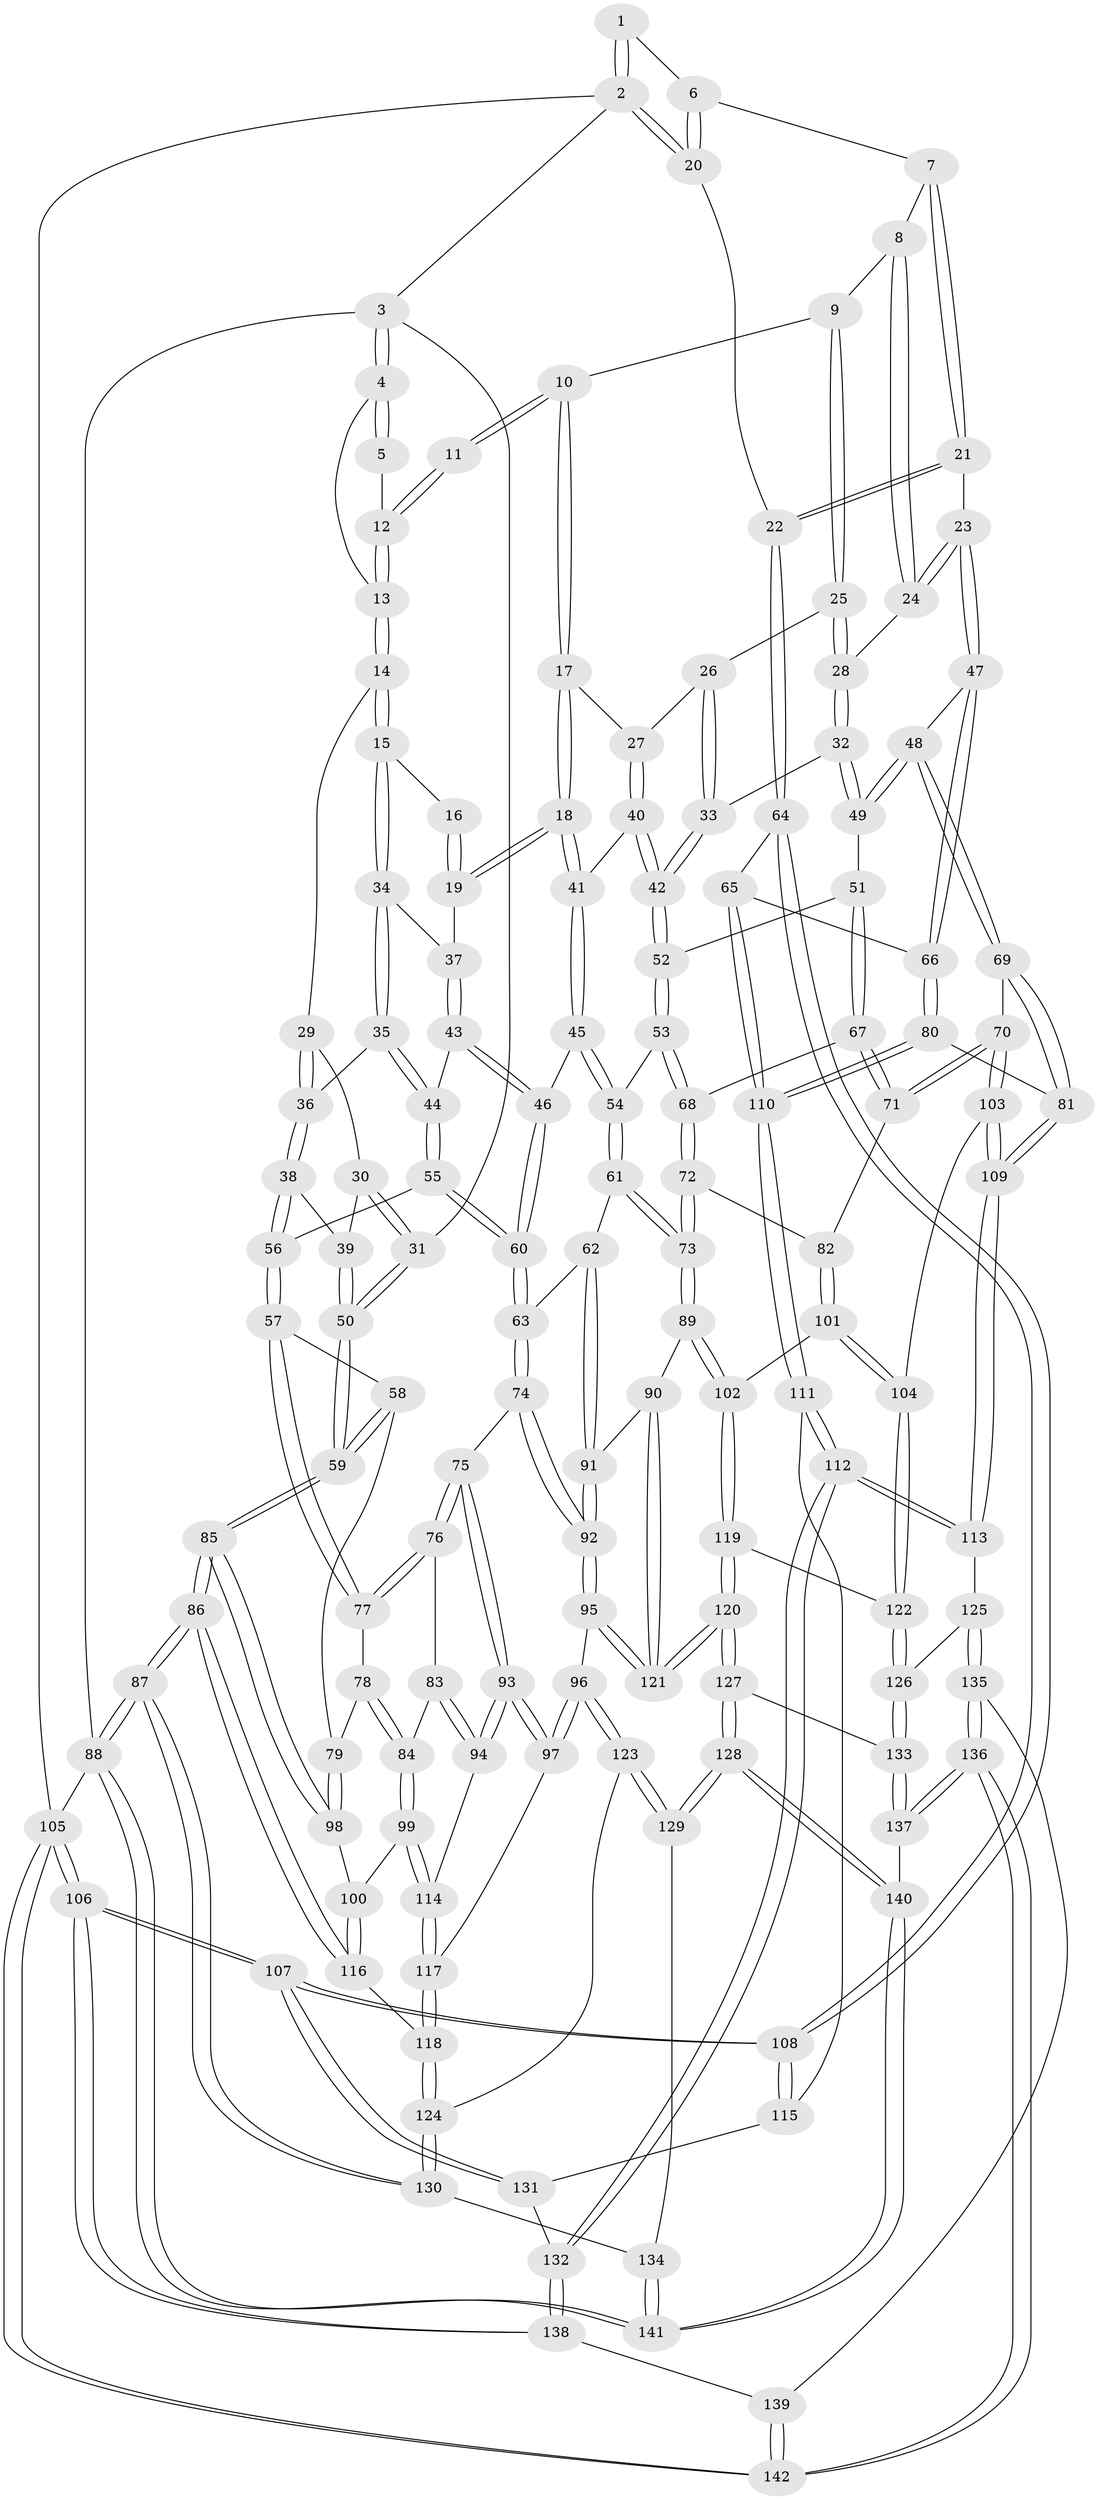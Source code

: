 // coarse degree distribution, {3: 0.050505050505050504, 6: 0.13131313131313133, 5: 0.3939393939393939, 4: 0.42424242424242425}
// Generated by graph-tools (version 1.1) at 2025/52/02/27/25 19:52:43]
// undirected, 142 vertices, 352 edges
graph export_dot {
graph [start="1"]
  node [color=gray90,style=filled];
  1 [pos="+0.6493870971570161+0"];
  2 [pos="+1+0"];
  3 [pos="+0+0"];
  4 [pos="+0+0"];
  5 [pos="+0.47517009722190107+0"];
  6 [pos="+0.7048281668890191+0.012277137566228162"];
  7 [pos="+0.7050855244421131+0.017263068627321583"];
  8 [pos="+0.6966887091233405+0.030818712086095518"];
  9 [pos="+0.5602056651580036+0.1520571562847808"];
  10 [pos="+0.4739885991389071+0.11178583782895801"];
  11 [pos="+0.4251107732815869+0.004159764601041503"];
  12 [pos="+0.4541021184341855+0"];
  13 [pos="+0.15924631565937555+0.10126538590137607"];
  14 [pos="+0.16144502816177458+0.10604990243249571"];
  15 [pos="+0.17809661428067874+0.11701997580869666"];
  16 [pos="+0.4097623467523558+0.02162898150007009"];
  17 [pos="+0.4571586744097044+0.1909741073191038"];
  18 [pos="+0.40372772723802314+0.21626329765018193"];
  19 [pos="+0.3368197198681851+0.1859889485402854"];
  20 [pos="+1+0.13345804762168695"];
  21 [pos="+0.872190124572823+0.2608977619788732"];
  22 [pos="+1+0.2842235102843636"];
  23 [pos="+0.8614304765449418+0.26697627829009585"];
  24 [pos="+0.6464374955252744+0.23252743059636488"];
  25 [pos="+0.5610812374014957+0.1728517176779071"];
  26 [pos="+0.5269069039984425+0.20362495744325368"];
  27 [pos="+0.4960669572833756+0.22060462139422882"];
  28 [pos="+0.6242016175737104+0.24746107592267685"];
  29 [pos="+0.15691794926995645+0.11120808331760546"];
  30 [pos="+0.07339084705911106+0.19054791885870423"];
  31 [pos="+0+0.21321658534933255"];
  32 [pos="+0.6102786360672684+0.27825628738582237"];
  33 [pos="+0.5872142978267475+0.2817809194360745"];
  34 [pos="+0.2125052862226303+0.16066490206075912"];
  35 [pos="+0.19895978210504286+0.2802137765041891"];
  36 [pos="+0.1114199304501305+0.30956039749795267"];
  37 [pos="+0.3236816623620336+0.19110400803079242"];
  38 [pos="+0.11112898041108898+0.30971127254222913"];
  39 [pos="+0.08065140782287353+0.27990599644065073"];
  40 [pos="+0.5072453491483622+0.29771179814847337"];
  41 [pos="+0.417063990305963+0.2786880253882289"];
  42 [pos="+0.5112344762787918+0.30201767712620586"];
  43 [pos="+0.3090477572442849+0.32645251734081066"];
  44 [pos="+0.24302531300264044+0.32167900565861446"];
  45 [pos="+0.3557497285139596+0.35213129140980204"];
  46 [pos="+0.334903251575482+0.3487895260777701"];
  47 [pos="+0.7425906727743236+0.38566315601061657"];
  48 [pos="+0.7350199753287149+0.38918136431220185"];
  49 [pos="+0.6548584312587133+0.36474825859707133"];
  50 [pos="+0+0.2690752465058476"];
  51 [pos="+0.5829710033675455+0.41355653516776514"];
  52 [pos="+0.5034358945918043+0.3487957968162771"];
  53 [pos="+0.4354700952272552+0.40635239244029076"];
  54 [pos="+0.4029795192899151+0.39446098257348244"];
  55 [pos="+0.2084266092880692+0.3847135463483673"];
  56 [pos="+0.09208866367293624+0.3942120702458387"];
  57 [pos="+0.08702018044965029+0.4010948924980379"];
  58 [pos="+0.08632629261572967+0.4012753854723772"];
  59 [pos="+0+0.2974364300854441"];
  60 [pos="+0.2556163479752135+0.4900139290606916"];
  61 [pos="+0.32342912529390067+0.5143689794508532"];
  62 [pos="+0.2598834551639664+0.5058895832940085"];
  63 [pos="+0.2544393125516226+0.5035700625588088"];
  64 [pos="+1+0.38154007409897667"];
  65 [pos="+1+0.4367966112848485"];
  66 [pos="+0.8388817069219343+0.49327544237601956"];
  67 [pos="+0.5788542986341862+0.42846162138722094"];
  68 [pos="+0.460520293301063+0.46398431486028285"];
  69 [pos="+0.6911495089237223+0.5437645766648955"];
  70 [pos="+0.6759054663136331+0.5495298154231667"];
  71 [pos="+0.6040016610056249+0.5346911174686039"];
  72 [pos="+0.4595400269975609+0.5056640294239952"];
  73 [pos="+0.40970421931329837+0.5636289532859646"];
  74 [pos="+0.2280177414961834+0.5155915581355534"];
  75 [pos="+0.2124324706934583+0.5200468871948133"];
  76 [pos="+0.19835372995421743+0.5203315747248424"];
  77 [pos="+0.16495917154122527+0.5056879936985355"];
  78 [pos="+0.10332788105451013+0.5349474021214679"];
  79 [pos="+0.004938125744636791+0.5342153079926866"];
  80 [pos="+0.7857424264358391+0.5825398979984191"];
  81 [pos="+0.7815191343649458+0.5832615771883235"];
  82 [pos="+0.5857290506281102+0.5429978406123976"];
  83 [pos="+0.16865720771241496+0.5679567163873075"];
  84 [pos="+0.09558428679523685+0.6235837160197621"];
  85 [pos="+0+0.5607069777567666"];
  86 [pos="+0+0.9907750108364959"];
  87 [pos="+0+1"];
  88 [pos="+0+1"];
  89 [pos="+0.41390954539948777+0.6048998026871679"];
  90 [pos="+0.3818268861015101+0.6373889171940309"];
  91 [pos="+0.3123073500831179+0.6583996110175828"];
  92 [pos="+0.271441815174483+0.6938542038497316"];
  93 [pos="+0.2113925097656011+0.6749139770851024"];
  94 [pos="+0.1680739933623869+0.6511512799138618"];
  95 [pos="+0.25956441905101557+0.7085664241817256"];
  96 [pos="+0.25887643197264953+0.7089986284908653"];
  97 [pos="+0.21921341289898952+0.6849358966423983"];
  98 [pos="+0+0.5491083418988244"];
  99 [pos="+0.08339668187135972+0.6416877179795927"];
  100 [pos="+0.08056795523098634+0.6415350490037168"];
  101 [pos="+0.5341484440281157+0.635055162032463"];
  102 [pos="+0.4865258478669014+0.6479172888107334"];
  103 [pos="+0.6454313202862733+0.7107205342900266"];
  104 [pos="+0.6287502316243229+0.7123168570987436"];
  105 [pos="+1+1"];
  106 [pos="+1+1"];
  107 [pos="+1+1"];
  108 [pos="+1+0.6927347953852862"];
  109 [pos="+0.7411852070071095+0.7708609121743006"];
  110 [pos="+0.8882777392660941+0.6237579281247215"];
  111 [pos="+0.9061964899599166+0.7137051422531505"];
  112 [pos="+0.8096942189954364+0.8259696370394983"];
  113 [pos="+0.7533530514584441+0.7890633204617299"];
  114 [pos="+0.0927743733712838+0.6489629192273139"];
  115 [pos="+1+0.7212775219009352"];
  116 [pos="+0.0346175369829366+0.687411629513979"];
  117 [pos="+0.12045443060212534+0.7235084231360123"];
  118 [pos="+0.11351272539226175+0.7558472743208052"];
  119 [pos="+0.4831336969663217+0.7437537631010694"];
  120 [pos="+0.42736161689169083+0.7993530502607148"];
  121 [pos="+0.3997093747179101+0.7607515424230139"];
  122 [pos="+0.5741953539689941+0.75722090026955"];
  123 [pos="+0.23241524122704502+0.8304593342445495"];
  124 [pos="+0.10711954150737038+0.8270387684185878"];
  125 [pos="+0.5915642720725073+0.8749122954874028"];
  126 [pos="+0.5713876732913343+0.8648352588726831"];
  127 [pos="+0.4168000981073775+0.8690462710479794"];
  128 [pos="+0.30362932881603283+0.8991988132534741"];
  129 [pos="+0.28629125661028454+0.8898919344173998"];
  130 [pos="+0+1"];
  131 [pos="+0.9472930778666806+0.8732318858646015"];
  132 [pos="+0.8223607126410417+0.8647669212619513"];
  133 [pos="+0.4412539393529916+0.8852893528436667"];
  134 [pos="+0.24852111678452732+0.9164299002654926"];
  135 [pos="+0.6063336785891852+0.9111602735476074"];
  136 [pos="+0.6664871229588869+1"];
  137 [pos="+0.5676240182468696+1"];
  138 [pos="+0.8177220644487609+0.8876782744911738"];
  139 [pos="+0.8132583460645174+0.8980528197887993"];
  140 [pos="+0.2999725429712214+1"];
  141 [pos="+0+1"];
  142 [pos="+0.6940485559073334+1"];
  1 -- 2;
  1 -- 2;
  1 -- 6;
  2 -- 3;
  2 -- 20;
  2 -- 20;
  2 -- 105;
  3 -- 4;
  3 -- 4;
  3 -- 31;
  3 -- 88;
  4 -- 5;
  4 -- 5;
  4 -- 13;
  5 -- 12;
  6 -- 7;
  6 -- 20;
  6 -- 20;
  7 -- 8;
  7 -- 21;
  7 -- 21;
  8 -- 9;
  8 -- 24;
  8 -- 24;
  9 -- 10;
  9 -- 25;
  9 -- 25;
  10 -- 11;
  10 -- 11;
  10 -- 17;
  10 -- 17;
  11 -- 12;
  11 -- 12;
  12 -- 13;
  12 -- 13;
  13 -- 14;
  13 -- 14;
  14 -- 15;
  14 -- 15;
  14 -- 29;
  15 -- 16;
  15 -- 34;
  15 -- 34;
  16 -- 19;
  16 -- 19;
  17 -- 18;
  17 -- 18;
  17 -- 27;
  18 -- 19;
  18 -- 19;
  18 -- 41;
  18 -- 41;
  19 -- 37;
  20 -- 22;
  21 -- 22;
  21 -- 22;
  21 -- 23;
  22 -- 64;
  22 -- 64;
  23 -- 24;
  23 -- 24;
  23 -- 47;
  23 -- 47;
  24 -- 28;
  25 -- 26;
  25 -- 28;
  25 -- 28;
  26 -- 27;
  26 -- 33;
  26 -- 33;
  27 -- 40;
  27 -- 40;
  28 -- 32;
  28 -- 32;
  29 -- 30;
  29 -- 36;
  29 -- 36;
  30 -- 31;
  30 -- 31;
  30 -- 39;
  31 -- 50;
  31 -- 50;
  32 -- 33;
  32 -- 49;
  32 -- 49;
  33 -- 42;
  33 -- 42;
  34 -- 35;
  34 -- 35;
  34 -- 37;
  35 -- 36;
  35 -- 44;
  35 -- 44;
  36 -- 38;
  36 -- 38;
  37 -- 43;
  37 -- 43;
  38 -- 39;
  38 -- 56;
  38 -- 56;
  39 -- 50;
  39 -- 50;
  40 -- 41;
  40 -- 42;
  40 -- 42;
  41 -- 45;
  41 -- 45;
  42 -- 52;
  42 -- 52;
  43 -- 44;
  43 -- 46;
  43 -- 46;
  44 -- 55;
  44 -- 55;
  45 -- 46;
  45 -- 54;
  45 -- 54;
  46 -- 60;
  46 -- 60;
  47 -- 48;
  47 -- 66;
  47 -- 66;
  48 -- 49;
  48 -- 49;
  48 -- 69;
  48 -- 69;
  49 -- 51;
  50 -- 59;
  50 -- 59;
  51 -- 52;
  51 -- 67;
  51 -- 67;
  52 -- 53;
  52 -- 53;
  53 -- 54;
  53 -- 68;
  53 -- 68;
  54 -- 61;
  54 -- 61;
  55 -- 56;
  55 -- 60;
  55 -- 60;
  56 -- 57;
  56 -- 57;
  57 -- 58;
  57 -- 77;
  57 -- 77;
  58 -- 59;
  58 -- 59;
  58 -- 79;
  59 -- 85;
  59 -- 85;
  60 -- 63;
  60 -- 63;
  61 -- 62;
  61 -- 73;
  61 -- 73;
  62 -- 63;
  62 -- 91;
  62 -- 91;
  63 -- 74;
  63 -- 74;
  64 -- 65;
  64 -- 108;
  64 -- 108;
  65 -- 66;
  65 -- 110;
  65 -- 110;
  66 -- 80;
  66 -- 80;
  67 -- 68;
  67 -- 71;
  67 -- 71;
  68 -- 72;
  68 -- 72;
  69 -- 70;
  69 -- 81;
  69 -- 81;
  70 -- 71;
  70 -- 71;
  70 -- 103;
  70 -- 103;
  71 -- 82;
  72 -- 73;
  72 -- 73;
  72 -- 82;
  73 -- 89;
  73 -- 89;
  74 -- 75;
  74 -- 92;
  74 -- 92;
  75 -- 76;
  75 -- 76;
  75 -- 93;
  75 -- 93;
  76 -- 77;
  76 -- 77;
  76 -- 83;
  77 -- 78;
  78 -- 79;
  78 -- 84;
  78 -- 84;
  79 -- 98;
  79 -- 98;
  80 -- 81;
  80 -- 110;
  80 -- 110;
  81 -- 109;
  81 -- 109;
  82 -- 101;
  82 -- 101;
  83 -- 84;
  83 -- 94;
  83 -- 94;
  84 -- 99;
  84 -- 99;
  85 -- 86;
  85 -- 86;
  85 -- 98;
  85 -- 98;
  86 -- 87;
  86 -- 87;
  86 -- 116;
  86 -- 116;
  87 -- 88;
  87 -- 88;
  87 -- 130;
  87 -- 130;
  88 -- 105;
  88 -- 141;
  88 -- 141;
  89 -- 90;
  89 -- 102;
  89 -- 102;
  90 -- 91;
  90 -- 121;
  90 -- 121;
  91 -- 92;
  91 -- 92;
  92 -- 95;
  92 -- 95;
  93 -- 94;
  93 -- 94;
  93 -- 97;
  93 -- 97;
  94 -- 114;
  95 -- 96;
  95 -- 121;
  95 -- 121;
  96 -- 97;
  96 -- 97;
  96 -- 123;
  96 -- 123;
  97 -- 117;
  98 -- 100;
  99 -- 100;
  99 -- 114;
  99 -- 114;
  100 -- 116;
  100 -- 116;
  101 -- 102;
  101 -- 104;
  101 -- 104;
  102 -- 119;
  102 -- 119;
  103 -- 104;
  103 -- 109;
  103 -- 109;
  104 -- 122;
  104 -- 122;
  105 -- 106;
  105 -- 106;
  105 -- 142;
  105 -- 142;
  106 -- 107;
  106 -- 107;
  106 -- 138;
  106 -- 138;
  107 -- 108;
  107 -- 108;
  107 -- 131;
  107 -- 131;
  108 -- 115;
  108 -- 115;
  109 -- 113;
  109 -- 113;
  110 -- 111;
  110 -- 111;
  111 -- 112;
  111 -- 112;
  111 -- 115;
  112 -- 113;
  112 -- 113;
  112 -- 132;
  112 -- 132;
  113 -- 125;
  114 -- 117;
  114 -- 117;
  115 -- 131;
  116 -- 118;
  117 -- 118;
  117 -- 118;
  118 -- 124;
  118 -- 124;
  119 -- 120;
  119 -- 120;
  119 -- 122;
  120 -- 121;
  120 -- 121;
  120 -- 127;
  120 -- 127;
  122 -- 126;
  122 -- 126;
  123 -- 124;
  123 -- 129;
  123 -- 129;
  124 -- 130;
  124 -- 130;
  125 -- 126;
  125 -- 135;
  125 -- 135;
  126 -- 133;
  126 -- 133;
  127 -- 128;
  127 -- 128;
  127 -- 133;
  128 -- 129;
  128 -- 129;
  128 -- 140;
  128 -- 140;
  129 -- 134;
  130 -- 134;
  131 -- 132;
  132 -- 138;
  132 -- 138;
  133 -- 137;
  133 -- 137;
  134 -- 141;
  134 -- 141;
  135 -- 136;
  135 -- 136;
  135 -- 139;
  136 -- 137;
  136 -- 137;
  136 -- 142;
  136 -- 142;
  137 -- 140;
  138 -- 139;
  139 -- 142;
  139 -- 142;
  140 -- 141;
  140 -- 141;
}
